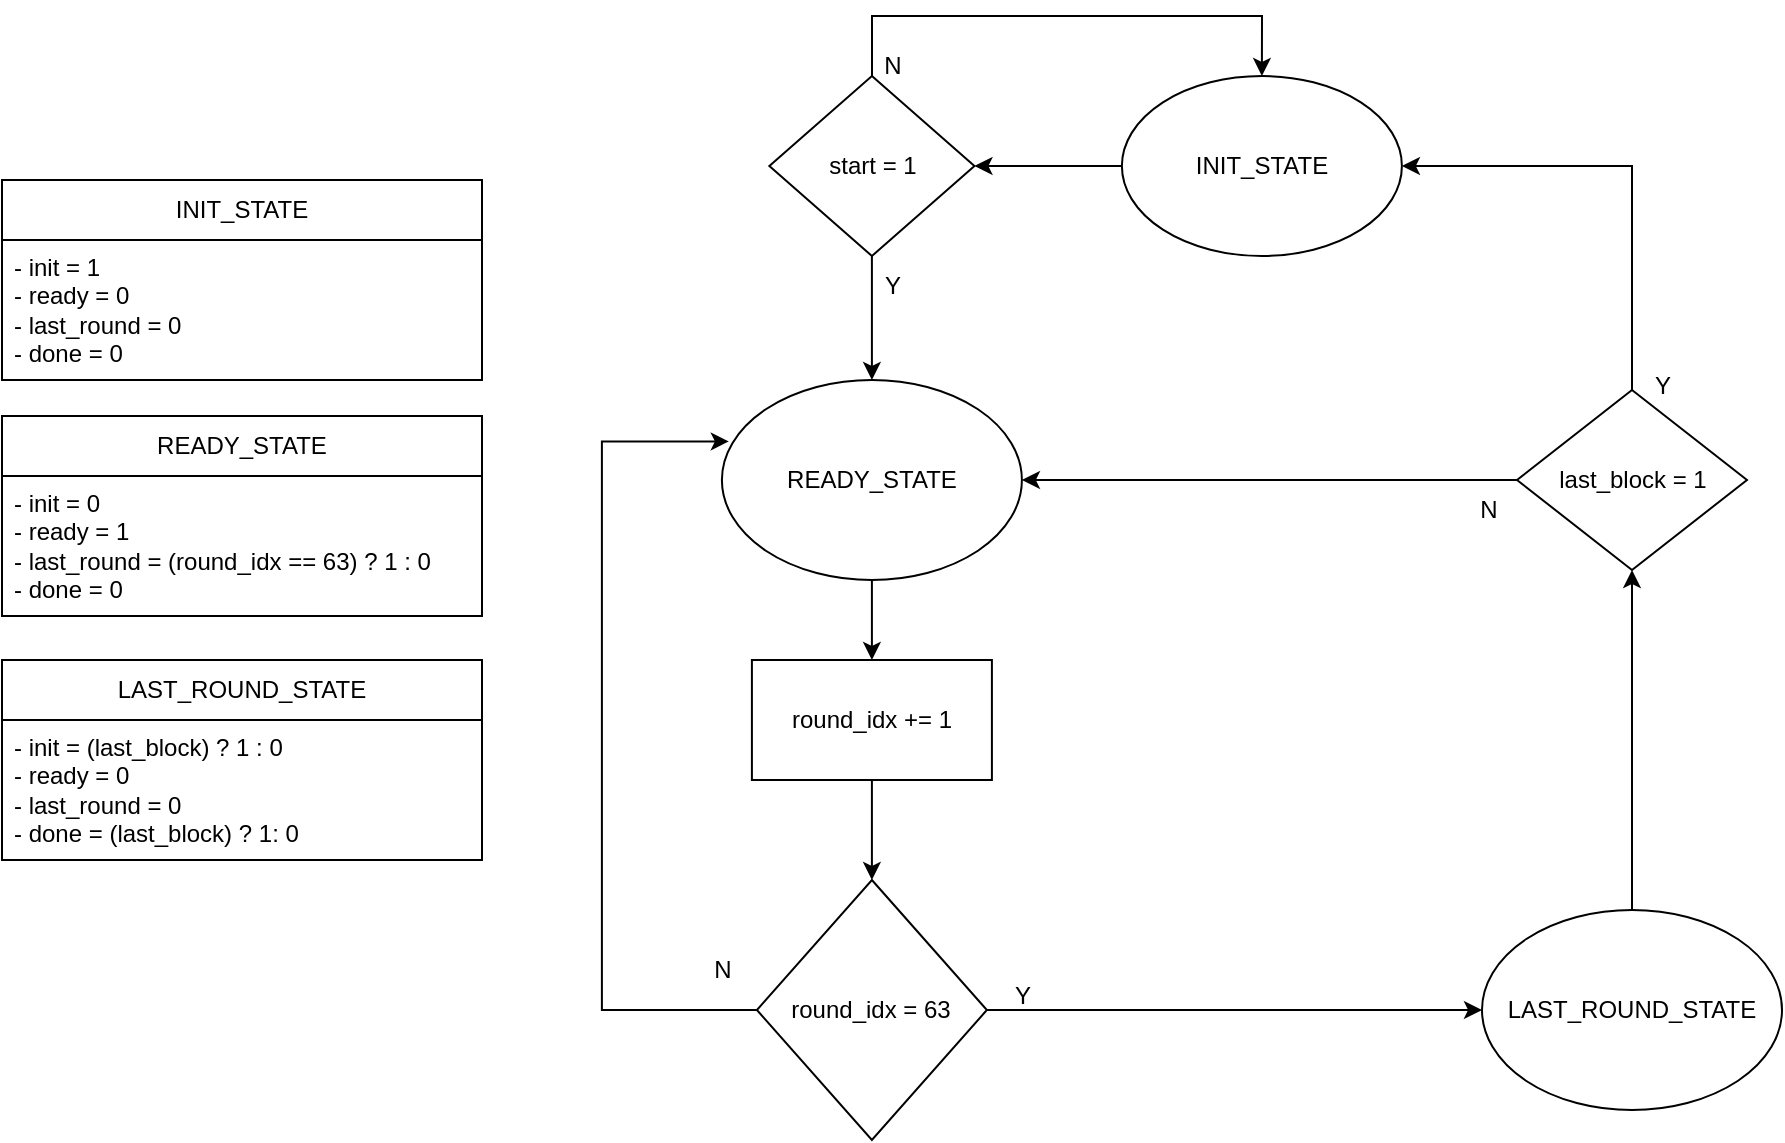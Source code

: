 <mxfile version="26.2.4">
  <diagram name="Page-1" id="0y3gt3xlTmtEZnLKb-xn">
    <mxGraphModel dx="1876" dy="618" grid="1" gridSize="10" guides="1" tooltips="1" connect="1" arrows="1" fold="1" page="1" pageScale="1" pageWidth="850" pageHeight="1100" math="0" shadow="0">
      <root>
        <mxCell id="0" />
        <mxCell id="1" parent="0" />
        <mxCell id="A9vGjZe0YIe_6vdqYcF7-1" value="" style="edgeStyle=orthogonalEdgeStyle;rounded=0;orthogonalLoop=1;jettySize=auto;html=1;" parent="1" source="A9vGjZe0YIe_6vdqYcF7-2" target="A9vGjZe0YIe_6vdqYcF7-13" edge="1">
          <mxGeometry relative="1" as="geometry" />
        </mxCell>
        <mxCell id="A9vGjZe0YIe_6vdqYcF7-2" value="INIT_STATE" style="ellipse;whiteSpace=wrap;html=1;" parent="1" vertex="1">
          <mxGeometry x="529.95" y="88" width="140" height="90" as="geometry" />
        </mxCell>
        <mxCell id="A9vGjZe0YIe_6vdqYcF7-3" value="" style="edgeStyle=orthogonalEdgeStyle;rounded=0;orthogonalLoop=1;jettySize=auto;html=1;" parent="1" source="A9vGjZe0YIe_6vdqYcF7-4" target="A9vGjZe0YIe_6vdqYcF7-21" edge="1">
          <mxGeometry relative="1" as="geometry" />
        </mxCell>
        <mxCell id="A9vGjZe0YIe_6vdqYcF7-4" value="READY_STATE" style="ellipse;whiteSpace=wrap;html=1;" parent="1" vertex="1">
          <mxGeometry x="329.95" y="240" width="150" height="100" as="geometry" />
        </mxCell>
        <mxCell id="A9vGjZe0YIe_6vdqYcF7-5" style="edgeStyle=orthogonalEdgeStyle;rounded=0;orthogonalLoop=1;jettySize=auto;html=1;" parent="1" source="A9vGjZe0YIe_6vdqYcF7-6" target="A9vGjZe0YIe_6vdqYcF7-8" edge="1">
          <mxGeometry relative="1" as="geometry" />
        </mxCell>
        <mxCell id="A9vGjZe0YIe_6vdqYcF7-6" value="round_idx = 63" style="rhombus;whiteSpace=wrap;html=1;" parent="1" vertex="1">
          <mxGeometry x="347.45" y="490" width="115" height="130" as="geometry" />
        </mxCell>
        <mxCell id="A9vGjZe0YIe_6vdqYcF7-7" value="" style="edgeStyle=orthogonalEdgeStyle;rounded=0;orthogonalLoop=1;jettySize=auto;html=1;" parent="1" source="A9vGjZe0YIe_6vdqYcF7-8" target="A9vGjZe0YIe_6vdqYcF7-16" edge="1">
          <mxGeometry relative="1" as="geometry" />
        </mxCell>
        <mxCell id="A9vGjZe0YIe_6vdqYcF7-8" value="LAST_ROUND_STATE" style="ellipse;whiteSpace=wrap;html=1;" parent="1" vertex="1">
          <mxGeometry x="710" y="505" width="150" height="100" as="geometry" />
        </mxCell>
        <mxCell id="A9vGjZe0YIe_6vdqYcF7-9" value="Y" style="text;html=1;align=center;verticalAlign=middle;resizable=0;points=[];autosize=1;strokeColor=none;fillColor=none;" parent="1" vertex="1">
          <mxGeometry x="464.95" y="533" width="30" height="30" as="geometry" />
        </mxCell>
        <mxCell id="A9vGjZe0YIe_6vdqYcF7-10" value="N" style="text;html=1;align=center;verticalAlign=middle;resizable=0;points=[];autosize=1;strokeColor=none;fillColor=none;" parent="1" vertex="1">
          <mxGeometry x="314.95" y="520" width="30" height="30" as="geometry" />
        </mxCell>
        <mxCell id="A9vGjZe0YIe_6vdqYcF7-11" value="" style="edgeStyle=orthogonalEdgeStyle;rounded=0;orthogonalLoop=1;jettySize=auto;html=1;" parent="1" source="A9vGjZe0YIe_6vdqYcF7-13" target="A9vGjZe0YIe_6vdqYcF7-4" edge="1">
          <mxGeometry relative="1" as="geometry" />
        </mxCell>
        <mxCell id="A9vGjZe0YIe_6vdqYcF7-12" style="edgeStyle=orthogonalEdgeStyle;rounded=0;orthogonalLoop=1;jettySize=auto;html=1;entryX=0.5;entryY=0;entryDx=0;entryDy=0;" parent="1" source="A9vGjZe0YIe_6vdqYcF7-13" target="A9vGjZe0YIe_6vdqYcF7-2" edge="1">
          <mxGeometry relative="1" as="geometry">
            <mxPoint x="419.95" y="18" as="targetPoint" />
            <Array as="points">
              <mxPoint x="405" y="58" />
              <mxPoint x="600" y="58" />
            </Array>
          </mxGeometry>
        </mxCell>
        <mxCell id="A9vGjZe0YIe_6vdqYcF7-13" value="start = 1" style="rhombus;whiteSpace=wrap;html=1;" parent="1" vertex="1">
          <mxGeometry x="353.68" y="88" width="102.55" height="90" as="geometry" />
        </mxCell>
        <mxCell id="A9vGjZe0YIe_6vdqYcF7-14" style="edgeStyle=orthogonalEdgeStyle;rounded=0;orthogonalLoop=1;jettySize=auto;html=1;entryX=1;entryY=0.5;entryDx=0;entryDy=0;" parent="1" source="A9vGjZe0YIe_6vdqYcF7-16" target="A9vGjZe0YIe_6vdqYcF7-4" edge="1">
          <mxGeometry relative="1" as="geometry" />
        </mxCell>
        <mxCell id="A9vGjZe0YIe_6vdqYcF7-15" style="edgeStyle=orthogonalEdgeStyle;rounded=0;orthogonalLoop=1;jettySize=auto;html=1;entryX=1;entryY=0.5;entryDx=0;entryDy=0;" parent="1" source="A9vGjZe0YIe_6vdqYcF7-16" target="A9vGjZe0YIe_6vdqYcF7-2" edge="1">
          <mxGeometry relative="1" as="geometry">
            <mxPoint x="785" y="108" as="targetPoint" />
            <Array as="points">
              <mxPoint x="785" y="133" />
            </Array>
          </mxGeometry>
        </mxCell>
        <mxCell id="A9vGjZe0YIe_6vdqYcF7-16" value="last_block = 1" style="rhombus;whiteSpace=wrap;html=1;" parent="1" vertex="1">
          <mxGeometry x="727.5" y="245" width="115" height="90" as="geometry" />
        </mxCell>
        <mxCell id="A9vGjZe0YIe_6vdqYcF7-17" value="N" style="text;html=1;align=center;verticalAlign=middle;resizable=0;points=[];autosize=1;strokeColor=none;fillColor=none;" parent="1" vertex="1">
          <mxGeometry x="697.5" y="290" width="30" height="30" as="geometry" />
        </mxCell>
        <mxCell id="A9vGjZe0YIe_6vdqYcF7-18" value="Y" style="text;html=1;align=center;verticalAlign=middle;resizable=0;points=[];autosize=1;strokeColor=none;fillColor=none;" parent="1" vertex="1">
          <mxGeometry x="785" y="228" width="30" height="30" as="geometry" />
        </mxCell>
        <mxCell id="A9vGjZe0YIe_6vdqYcF7-19" style="edgeStyle=orthogonalEdgeStyle;rounded=0;orthogonalLoop=1;jettySize=auto;html=1;entryX=0.023;entryY=0.307;entryDx=0;entryDy=0;entryPerimeter=0;exitX=0;exitY=0.5;exitDx=0;exitDy=0;" parent="1" source="A9vGjZe0YIe_6vdqYcF7-6" target="A9vGjZe0YIe_6vdqYcF7-4" edge="1">
          <mxGeometry relative="1" as="geometry">
            <mxPoint x="229.95" y="270" as="targetPoint" />
            <mxPoint x="344.95" y="610.0" as="sourcePoint" />
            <Array as="points">
              <mxPoint x="269.95" y="555" />
              <mxPoint x="269.95" y="271" />
            </Array>
          </mxGeometry>
        </mxCell>
        <mxCell id="A9vGjZe0YIe_6vdqYcF7-20" value="" style="edgeStyle=orthogonalEdgeStyle;rounded=0;orthogonalLoop=1;jettySize=auto;html=1;" parent="1" source="A9vGjZe0YIe_6vdqYcF7-21" target="A9vGjZe0YIe_6vdqYcF7-6" edge="1">
          <mxGeometry relative="1" as="geometry" />
        </mxCell>
        <mxCell id="A9vGjZe0YIe_6vdqYcF7-21" value="round_idx += 1" style="rounded=0;whiteSpace=wrap;html=1;" parent="1" vertex="1">
          <mxGeometry x="344.95" y="380" width="120" height="60" as="geometry" />
        </mxCell>
        <mxCell id="A9vGjZe0YIe_6vdqYcF7-22" value="Y" style="text;html=1;align=center;verticalAlign=middle;resizable=0;points=[];autosize=1;strokeColor=none;fillColor=none;" parent="1" vertex="1">
          <mxGeometry x="400" y="178" width="30" height="30" as="geometry" />
        </mxCell>
        <mxCell id="A9vGjZe0YIe_6vdqYcF7-23" value="N" style="text;html=1;align=center;verticalAlign=middle;resizable=0;points=[];autosize=1;strokeColor=none;fillColor=none;" parent="1" vertex="1">
          <mxGeometry x="400" y="68" width="30" height="30" as="geometry" />
        </mxCell>
        <mxCell id="A9vGjZe0YIe_6vdqYcF7-24" value="INIT_STATE" style="swimlane;fontStyle=0;childLayout=stackLayout;horizontal=1;startSize=30;horizontalStack=0;resizeParent=1;resizeParentMax=0;resizeLast=0;collapsible=1;marginBottom=0;whiteSpace=wrap;html=1;" parent="1" vertex="1">
          <mxGeometry x="-30" y="140" width="240" height="100" as="geometry" />
        </mxCell>
        <mxCell id="A9vGjZe0YIe_6vdqYcF7-25" value="&lt;div&gt;- init = 1&lt;/div&gt;&lt;div&gt;- ready = 0&lt;/div&gt;&lt;div&gt;- last_round = 0&lt;/div&gt;&lt;div&gt;- done = 0&lt;/div&gt;" style="text;strokeColor=none;fillColor=none;align=left;verticalAlign=middle;spacingLeft=4;spacingRight=4;overflow=hidden;points=[[0,0.5],[1,0.5]];portConstraint=eastwest;rotatable=0;whiteSpace=wrap;html=1;" parent="A9vGjZe0YIe_6vdqYcF7-24" vertex="1">
          <mxGeometry y="30" width="240" height="70" as="geometry" />
        </mxCell>
        <mxCell id="A9vGjZe0YIe_6vdqYcF7-29" value="READY_STATE" style="swimlane;fontStyle=0;childLayout=stackLayout;horizontal=1;startSize=30;horizontalStack=0;resizeParent=1;resizeParentMax=0;resizeLast=0;collapsible=1;marginBottom=0;whiteSpace=wrap;html=1;" parent="1" vertex="1">
          <mxGeometry x="-30" y="258" width="240" height="100" as="geometry" />
        </mxCell>
        <mxCell id="A9vGjZe0YIe_6vdqYcF7-30" value="&lt;div&gt;- init = 0&lt;/div&gt;&lt;div&gt;- ready = 1&lt;/div&gt;&lt;div&gt;- last_round = (round_idx == 63) ? 1 : 0&lt;/div&gt;&lt;div&gt;- done = 0&lt;/div&gt;" style="text;strokeColor=none;fillColor=none;align=left;verticalAlign=middle;spacingLeft=4;spacingRight=4;overflow=hidden;points=[[0,0.5],[1,0.5]];portConstraint=eastwest;rotatable=0;whiteSpace=wrap;html=1;" parent="A9vGjZe0YIe_6vdqYcF7-29" vertex="1">
          <mxGeometry y="30" width="240" height="70" as="geometry" />
        </mxCell>
        <mxCell id="A9vGjZe0YIe_6vdqYcF7-39" value="LAST_ROUND_STATE" style="swimlane;fontStyle=0;childLayout=stackLayout;horizontal=1;startSize=30;horizontalStack=0;resizeParent=1;resizeParentMax=0;resizeLast=0;collapsible=1;marginBottom=0;whiteSpace=wrap;html=1;" parent="1" vertex="1">
          <mxGeometry x="-30" y="380" width="240" height="100" as="geometry" />
        </mxCell>
        <mxCell id="A9vGjZe0YIe_6vdqYcF7-40" value="&lt;div&gt;- init = (last_block) ? 1 : 0&lt;/div&gt;&lt;div&gt;&lt;span style=&quot;background-color: transparent; color: light-dark(rgb(0, 0, 0), rgb(255, 255, 255));&quot;&gt;- ready = 0&lt;/span&gt;&lt;/div&gt;&lt;div&gt;- last_round = 0&lt;/div&gt;&lt;div&gt;- done = (last_block) ? 1: 0&lt;/div&gt;" style="text;strokeColor=none;fillColor=none;align=left;verticalAlign=middle;spacingLeft=4;spacingRight=4;overflow=hidden;points=[[0,0.5],[1,0.5]];portConstraint=eastwest;rotatable=0;whiteSpace=wrap;html=1;" parent="A9vGjZe0YIe_6vdqYcF7-39" vertex="1">
          <mxGeometry y="30" width="240" height="70" as="geometry" />
        </mxCell>
      </root>
    </mxGraphModel>
  </diagram>
</mxfile>
